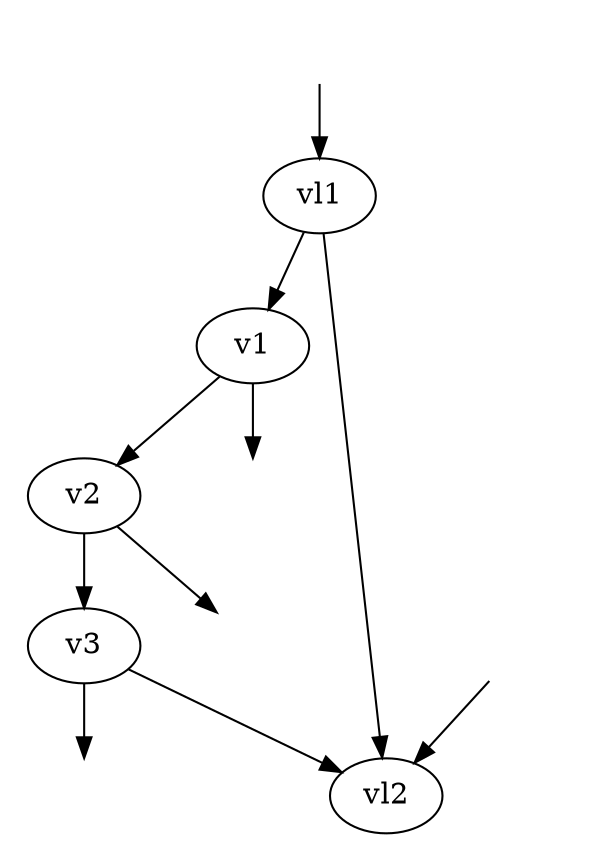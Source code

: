 digraph qqx_aaa_pentagon{
    num = "1";
    overall_factor = "1";
    projector = "vbar(2,spenso::bis(4,hedge(2)))*u(1,spenso::bis(4,hedge(1)))*ϵbar(0,spenso::mink(4,hedge(0)))*ϵbar(3,spenso::mink(4,hedge(3)))*ϵbar(4,spenso::mink(4,hedge(4)))";

	v1 [dod=0 int_id=V_71 num="-1𝑖/3*ee*spenso::g(spenso::dind(spenso::cof(3,hedge(5))),spenso::cof(3,hedge(12)))*spenso::gamma(spenso::bis(4,hedge(5)),spenso::bis(4,hedge(12)),spenso::mink(4,hedge(3)))"];
	v2 [dod=0 int_id=V_71 num="-1𝑖/3*ee*spenso::g(spenso::dind(spenso::cof(3,hedge(7))),spenso::cof(3,hedge(6)))*spenso::gamma(spenso::bis(4,hedge(7)),spenso::bis(4,hedge(6)),spenso::mink(4,hedge(4)))"];
	v3 [dod=0 int_id=V_71 num="-1𝑖/3*ee*spenso::g(spenso::dind(spenso::cof(3,hedge(9))),spenso::cof(3,hedge(8)))*spenso::gamma(spenso::bis(4,hedge(9)),spenso::bis(4,hedge(8)),spenso::mink(4,hedge(0)))"];
	vl1 [dod=0 int_id=V_74 num="1𝑖*G*spenso::gamma(spenso::bis(4,hedge(11)),spenso::bis(4,hedge(1)),spenso::mink(4,hedge(13)))*spenso::t(spenso::coad(8,hedge(13)),spenso::cof(3,hedge(1)),spenso::dind(spenso::cof(3,hedge(11))))"];
	vl2 [dod=0 int_id=V_74 num="1𝑖*G*spenso::gamma(spenso::bis(4,hedge(2)),spenso::bis(4,hedge(10)),spenso::mink(4,hedge(14)))*spenso::t(spenso::coad(8,hedge(14)),spenso::cof(3,hedge(10)),spenso::dind(spenso::cof(3,hedge(2))))"];
	exte0	 [style=invis];
	v3:0	-> exte0	 [id=0 source=2  dod=-2 is_dummy=false lmb_rep="P(1,a___)+P(2,a___)-P(3,a___)-P(4,a___)" name=e0 num="1𝑖" particle="a"];
	exte1	 [style=invis];
	exte1	-> vl1:1	 [id=1 sink=1  dod=-2 is_dummy=false lmb_rep="P(1,a___)" name=e1 num="1𝑖" particle="d"];
	exte2	 [style=invis];
	exte2	-> vl2:2	 [id=2 sink=0  dod=-2 is_dummy=false lmb_rep="P(2,a___)" name=e2 num="1𝑖" particle="d~"];
	exte3	 [style=invis];
	v1:3	-> exte3	 [id=3 source=2  dod=-2 is_dummy=false lmb_rep="P(3,a___)" name=e3 num="1𝑖" particle="a"];
	exte4	 [style=invis];
	v2:4	-> exte4	 [id=4 source=2  dod=-2 is_dummy=false lmb_rep="P(4,a___)" name=e4 num="1𝑖" particle="a"];
	v1:5	-> v2:6	 [id=5 source=0 sink=1  dod=-1 is_dummy=false lmb_rep="P(1,a___)-P(3,a___)-K(0,a___)" name=e5 num="spenso::g(spenso::dind(spenso::cof(3,hedge(6))),spenso::cof(3,hedge(5)))*spenso::gamma(spenso::bis(4,hedge(6)),spenso::bis(4,hedge(5)),spenso::mink(4,edge(5,1)))*Q(5,spenso::mink(4,edge(5,1)))" particle="d"];
	v2:7	-> v3:8	 [id=6 source=0 sink=1  dod=-1 is_dummy=false lmb_rep="P(1,a___)-P(3,a___)-P(4,a___)-K(0,a___)" name=e6 num="spenso::g(spenso::dind(spenso::cof(3,hedge(8))),spenso::cof(3,hedge(7)))*spenso::gamma(spenso::bis(4,hedge(8)),spenso::bis(4,hedge(7)),spenso::mink(4,edge(6,1)))*Q(6,spenso::mink(4,edge(6,1)))" particle="d"];
	vl1:11	-> v1:12	 [id=7 source=0 sink=1  dod=-1 is_dummy=false lmb_rep="P(1,a___)-K(0,a___)" name=e7 num="spenso::g(spenso::dind(spenso::cof(3,hedge(12))),spenso::cof(3,hedge(11)))*spenso::gamma(spenso::bis(4,hedge(12)),spenso::bis(4,hedge(11)),spenso::mink(4,edge(7,1)))*Q(7,spenso::mink(4,edge(7,1)))" particle="d"];
	v3:9	-> vl2:10	 [id=8 source=0 sink=1  dod=-1 is_dummy=false lmb_rep="-P(2,a___)-K(0,a___)" name=e8 num="spenso::g(spenso::dind(spenso::cof(3,hedge(10))),spenso::cof(3,hedge(9)))*spenso::gamma(spenso::bis(4,hedge(10)),spenso::bis(4,hedge(9)),spenso::mink(4,edge(8,1)))*Q(8,spenso::mink(4,edge(8,1)))" particle="d"];
	vl1:13	-> vl2:14	 [id=9 source=2 sink=2  dod=-2 is_dummy=false lmb_id=0 lmb_rep="K(0,a___)" name=e9 num="-spenso::g(spenso::mink(4,hedge(13)),spenso::mink(4,hedge(14)))*spenso::g(spenso::coad(8,hedge(13)),spenso::coad(8,hedge(14)))" particle="g"];
}

digraph qqx_aaa_box_A{
    num = "1";
    overall_factor = "1";
    projector = "vbar(2,spenso::bis(4,hedge(2)))*u(1,spenso::bis(4,hedge(1)))*ϵbar(0,spenso::mink(4,hedge(0)))*ϵbar(3,spenso::mink(4,hedge(3)))*ϵbar(4,spenso::mink(4,hedge(4)))";

	v1 [dod=0 int_id=V_71 num="-1𝑖/3*ee*spenso::g(spenso::dind(spenso::cof(3,hedge(5))),spenso::cof(3,hedge(10)))*spenso::gamma(spenso::bis(4,hedge(5)),spenso::bis(4,hedge(10)),spenso::mink(4,hedge(3)))"];
	v2 [dod=0 int_id=V_71 num="-1𝑖/3*ee*spenso::g(spenso::dind(spenso::cof(3,hedge(7))),spenso::cof(3,hedge(6)))*spenso::gamma(spenso::bis(4,hedge(7)),spenso::bis(4,hedge(6)),spenso::mink(4,hedge(4)))"];
	v3 [dod=0 int_id=V_71 num="-1𝑖/3*ee*spenso::g(spenso::dind(spenso::cof(3,hedge(2))),spenso::cof(3,hedge(14)))*spenso::gamma(spenso::bis(4,hedge(2)),spenso::bis(4,hedge(14)),spenso::mink(4,hedge(0)))"];
	vl1 [dod=0 int_id=V_74 num="1𝑖*G*spenso::gamma(spenso::bis(4,hedge(9)),spenso::bis(4,hedge(1)),spenso::mink(4,hedge(11)))*spenso::t(spenso::coad(8,hedge(11)),spenso::cof(3,hedge(1)),spenso::dind(spenso::cof(3,hedge(9))))"];
	vl2 [dod=0 int_id=V_74 num="1𝑖*G*spenso::gamma(spenso::bis(4,hedge(13)),spenso::bis(4,hedge(8)),spenso::mink(4,hedge(12)))*spenso::t(spenso::coad(8,hedge(12)),spenso::cof(3,hedge(8)),spenso::dind(spenso::cof(3,hedge(13))))"];
	exte0	 [style=invis];
	v3:0	-> exte0	 [id=0 source=2  dod=-2 is_dummy=false lmb_rep="P(1,a___)+P(2,a___)-P(3,a___)-P(4,a___)" name=e0 num="1𝑖" particle="a"];
	exte1	 [style=invis];
	exte1	-> vl1:1	 [id=1 sink=1  dod=-2 is_dummy=false lmb_rep="P(1,a___)" name=e1 num="1𝑖" particle="d"];
	exte2	 [style=invis];
	exte2	-> v3:2	 [id=2 sink=0  dod=-2 is_dummy=false lmb_rep="P(2,a___)" name=e2 num="1𝑖" particle="d~"];
	exte3	 [style=invis];
	v1:3	-> exte3	 [id=3 source=2  dod=-2 is_dummy=false lmb_rep="P(3,a___)" name=e3 num="1𝑖" particle="a"];
	exte4	 [style=invis];
	v2:4	-> exte4	 [id=4 source=2  dod=-2 is_dummy=false lmb_rep="P(4,a___)" name=e4 num="1𝑖" particle="a"];
	v1:5	-> v2:6	 [id=5 source=0 sink=1  dod=-1 is_dummy=false lmb_rep="P(1,a___)-P(3,a___)-K(0,a___)" name=e5 num="spenso::g(spenso::dind(spenso::cof(3,hedge(6))),spenso::cof(3,hedge(5)))*spenso::gamma(spenso::bis(4,hedge(6)),spenso::bis(4,hedge(5)),spenso::mink(4,edge(5,1)))*Q(5,spenso::mink(4,edge(5,1)))" particle="d"];
	v2:7	-> vl2:8	 [id=6 source=0 sink=1  dod=-1 is_dummy=false lmb_rep="P(1,a___)-P(3,a___)-P(4,a___)-K(0,a___)" name=e6 num="spenso::g(spenso::dind(spenso::cof(3,hedge(8))),spenso::cof(3,hedge(7)))*spenso::gamma(spenso::bis(4,hedge(8)),spenso::bis(4,hedge(7)),spenso::mink(4,edge(6,1)))*Q(6,spenso::mink(4,edge(6,1)))" particle="d"];
	vl1:9	-> v1:10	 [id=7 source=0 sink=1  dod=-1 is_dummy=false lmb_rep="P(1,a___)-K(0,a___)" name=e7 num="spenso::g(spenso::dind(spenso::cof(3,hedge(10))),spenso::cof(3,hedge(9)))*spenso::gamma(spenso::bis(4,hedge(10)),spenso::bis(4,hedge(9)),spenso::mink(4,edge(7,1)))*Q(7,spenso::mink(4,edge(7,1)))" particle="d"];
	vl2:13	-> v3:14	 [id=8 source=0 sink=1  dod=-1 is_dummy=false lmb_rep="P(1,a___)-P(3,a___)-P(4,a___)" name=e8 num="spenso::g(spenso::dind(spenso::cof(3,hedge(14))),spenso::cof(3,hedge(13)))*spenso::gamma(spenso::bis(4,hedge(14)),spenso::bis(4,hedge(13)),spenso::mink(4,edge(8,1)))*Q(8,spenso::mink(4,edge(8,1)))" particle="d"];
	vl1:11	-> vl2:12	 [id=9 source=2 sink=2  dod=-2 is_dummy=false lmb_id=0 lmb_rep="K(0,a___)" name=e9 num="-spenso::g(spenso::mink(4,hedge(11)),spenso::mink(4,hedge(12)))*spenso::g(spenso::coad(8,hedge(11)),spenso::coad(8,hedge(12)))" particle="g"];
}

digraph qqx_aaa_box_B{
    num = "1";
    overall_factor = "1";
    projector = "vbar(2,spenso::bis(4,hedge(2)))*u(1,spenso::bis(4,hedge(1)))*ϵbar(0,spenso::mink(4,hedge(0)))*ϵbar(3,spenso::mink(4,hedge(3)))*ϵbar(4,spenso::mink(4,hedge(4)))";

	v1 [dod=0 int_id=V_71 num="-1𝑖/3*ee*spenso::g(spenso::dind(spenso::cof(3,hedge(5))),spenso::cof(3,hedge(1)))*spenso::gamma(spenso::bis(4,hedge(5)),spenso::bis(4,hedge(1)),spenso::mink(4,hedge(3)))"];
	v2 [dod=0 int_id=V_71 num="-1𝑖/3*ee*spenso::g(spenso::dind(spenso::cof(3,hedge(7))),spenso::cof(3,hedge(12)))*spenso::gamma(spenso::bis(4,hedge(7)),spenso::bis(4,hedge(12)),spenso::mink(4,hedge(4)))"];
	v3 [dod=0 int_id=V_71 num="-1𝑖/3*ee*spenso::g(spenso::dind(spenso::cof(3,hedge(9))),spenso::cof(3,hedge(8)))*spenso::gamma(spenso::bis(4,hedge(9)),spenso::bis(4,hedge(8)),spenso::mink(4,hedge(0)))"];
	vl1 [dod=0 int_id=V_74 num="1𝑖*G*spenso::gamma(spenso::bis(4,hedge(11)),spenso::bis(4,hedge(6)),spenso::mink(4,hedge(13)))*spenso::t(spenso::coad(8,hedge(13)),spenso::cof(3,hedge(6)),spenso::dind(spenso::cof(3,hedge(11))))"];
	vl2 [dod=0 int_id=V_74 num="1𝑖*G*spenso::gamma(spenso::bis(4,hedge(2)),spenso::bis(4,hedge(10)),spenso::mink(4,hedge(14)))*spenso::t(spenso::coad(8,hedge(14)),spenso::cof(3,hedge(10)),spenso::dind(spenso::cof(3,hedge(2))))"];
	exte0	 [style=invis];
	v3:0	-> exte0	 [id=0 source=2  dod=-2 is_dummy=false lmb_rep="P(1,a___)+P(2,a___)-P(3,a___)-P(4,a___)" name=e0 num="1𝑖" particle="a"];
	exte1	 [style=invis];
	exte1	-> v1:1	 [id=1 sink=1  dod=-2 is_dummy=false lmb_rep="P(1,a___)" name=e1 num="1𝑖" particle="d"];
	exte2	 [style=invis];
	exte2	-> vl2:2	 [id=2 sink=0  dod=-2 is_dummy=false lmb_rep="P(2,a___)" name=e2 num="1𝑖" particle="d~"];
	exte3	 [style=invis];
	v1:3	-> exte3	 [id=3 source=2  dod=-2 is_dummy=false lmb_rep="P(3,a___)" name=e3 num="1𝑖" particle="a"];
	exte4	 [style=invis];
	v2:4	-> exte4	 [id=4 source=2  dod=-2 is_dummy=false lmb_rep="P(4,a___)" name=e4 num="1𝑖" particle="a"];
	v1:5	-> vl1:6	 [id=5 source=0 sink=1  dod=-1 is_dummy=false lmb_rep="P(1,a___)-P(3,a___)" name=e5 num="spenso::g(spenso::dind(spenso::cof(3,hedge(6))),spenso::cof(3,hedge(5)))*spenso::gamma(spenso::bis(4,hedge(6)),spenso::bis(4,hedge(5)),spenso::mink(4,edge(5,1)))*Q(5,spenso::mink(4,edge(5,1)))" particle="d"];
	v2:7	-> v3:8	 [id=6 source=0 sink=1  dod=-1 is_dummy=false lmb_rep="P(1,a___)-P(3,a___)-P(4,a___)-K(0,a___)" name=e6 num="spenso::g(spenso::dind(spenso::cof(3,hedge(8))),spenso::cof(3,hedge(7)))*spenso::gamma(spenso::bis(4,hedge(8)),spenso::bis(4,hedge(7)),spenso::mink(4,edge(6,1)))*Q(6,spenso::mink(4,edge(6,1)))" particle="d"];
	vl1:11	-> v2:12	 [id=7 source=0 sink=1  dod=-1 is_dummy=false lmb_rep="P(1,a___)-P(3,a___)-K(0,a___)" name=e7 num="spenso::g(spenso::dind(spenso::cof(3,hedge(12))),spenso::cof(3,hedge(11)))*spenso::gamma(spenso::bis(4,hedge(12)),spenso::bis(4,hedge(11)),spenso::mink(4,edge(7,1)))*Q(7,spenso::mink(4,edge(7,1)))" particle="d"];
	v3:9	-> vl2:10	 [id=8 source=0 sink=1  dod=-1 is_dummy=false lmb_rep="-P(2,a___)-K(0,a___)" name=e8 num="spenso::g(spenso::dind(spenso::cof(3,hedge(10))),spenso::cof(3,hedge(9)))*spenso::gamma(spenso::bis(4,hedge(10)),spenso::bis(4,hedge(9)),spenso::mink(4,edge(8,1)))*Q(8,spenso::mink(4,edge(8,1)))" particle="d"];
	vl1:13	-> vl2:14	 [id=9 source=2 sink=2  dod=-2 is_dummy=false lmb_id=0 lmb_rep="K(0,a___)" name=e9 num="-spenso::g(spenso::mink(4,hedge(13)),spenso::mink(4,hedge(14)))*spenso::g(spenso::coad(8,hedge(13)),spenso::coad(8,hedge(14)))" particle="g"];
}

digraph qqx_aaa_tri_A{
    num = "1";
    overall_factor = "1";
    projector = "vbar(2,spenso::bis(4,hedge(2)))*u(1,spenso::bis(4,hedge(1)))*ϵbar(0,spenso::mink(4,hedge(0)))*ϵbar(3,spenso::mink(4,hedge(3)))*ϵbar(4,spenso::mink(4,hedge(4)))";

	v1 [dod=0 int_id=V_71 num="-1𝑖/3*ee*spenso::g(spenso::dind(spenso::cof(3,hedge(5))),spenso::cof(3,hedge(10)))*spenso::gamma(spenso::bis(4,hedge(5)),spenso::bis(4,hedge(10)),spenso::mink(4,hedge(3)))"];
	v2 [dod=0 int_id=V_71 num="-1𝑖/3*ee*spenso::g(spenso::dind(spenso::cof(3,hedge(7))),spenso::cof(3,hedge(14)))*spenso::gamma(spenso::bis(4,hedge(7)),spenso::bis(4,hedge(14)),spenso::mink(4,hedge(4)))"];
	v3 [dod=0 int_id=V_71 num="-1𝑖/3*ee*spenso::g(spenso::dind(spenso::cof(3,hedge(2))),spenso::cof(3,hedge(8)))*spenso::gamma(spenso::bis(4,hedge(2)),spenso::bis(4,hedge(8)),spenso::mink(4,hedge(0)))"];
	vl1 [dod=0 int_id=V_74 num="1𝑖*G*spenso::gamma(spenso::bis(4,hedge(9)),spenso::bis(4,hedge(1)),spenso::mink(4,hedge(11)))*spenso::t(spenso::coad(8,hedge(11)),spenso::cof(3,hedge(1)),spenso::dind(spenso::cof(3,hedge(9))))"];
	vl2 [dod=0 int_id=V_74 num="1𝑖*G*spenso::gamma(spenso::bis(4,hedge(13)),spenso::bis(4,hedge(6)),spenso::mink(4,hedge(12)))*spenso::t(spenso::coad(8,hedge(12)),spenso::cof(3,hedge(6)),spenso::dind(spenso::cof(3,hedge(13))))"];
	exte0	 [style=invis];
	v3:0	-> exte0	 [id=0 source=2  dod=-2 is_dummy=false lmb_rep="P(1,a___)+P(2,a___)-P(3,a___)-P(4,a___)" name=e0 num="1𝑖" particle="a"];
	exte1	 [style=invis];
	exte1	-> vl1:1	 [id=1 sink=1  dod=-2 is_dummy=false lmb_rep="P(1,a___)" name=e1 num="1𝑖" particle="d"];
	exte2	 [style=invis];
	exte2	-> v3:2	 [id=2 sink=0  dod=-2 is_dummy=false lmb_rep="P(2,a___)" name=e2 num="1𝑖" particle="d~"];
	exte3	 [style=invis];
	v1:3	-> exte3	 [id=3 source=2  dod=-2 is_dummy=false lmb_rep="P(3,a___)" name=e3 num="1𝑖" particle="a"];
	exte4	 [style=invis];
	v2:4	-> exte4	 [id=4 source=2  dod=-2 is_dummy=false lmb_rep="P(4,a___)" name=e4 num="1𝑖" particle="a"];
	vl1:9	-> v1:10	 [id=5 source=0 sink=1  dod=-1 is_dummy=false lmb_rep="P(1,a___)-K(0,a___)" name=e5 num="spenso::g(spenso::dind(spenso::cof(3,hedge(10))),spenso::cof(3,hedge(9)))*spenso::gamma(spenso::bis(4,hedge(10)),spenso::bis(4,hedge(9)),spenso::mink(4,edge(5,1)))*Q(5,spenso::mink(4,edge(5,1)))" particle="d"];
	v1:5	-> vl2:6	 [id=6 source=0 sink=1  dod=-1 is_dummy=false lmb_rep="P(1,a___)-P(3,a___)-K(0,a___)" name=e6 num="spenso::g(spenso::dind(spenso::cof(3,hedge(6))),spenso::cof(3,hedge(5)))*spenso::gamma(spenso::bis(4,hedge(6)),spenso::bis(4,hedge(5)),spenso::mink(4,edge(6,1)))*Q(6,spenso::mink(4,edge(6,1)))" particle="d"];
	vl2:13	-> v2:14	 [id=7 source=0 sink=1  dod=-1 is_dummy=false lmb_rep="P(1,a___)-P(3,a___)" name=e7 num="spenso::g(spenso::dind(spenso::cof(3,hedge(14))),spenso::cof(3,hedge(13)))*spenso::gamma(spenso::bis(4,hedge(14)),spenso::bis(4,hedge(13)),spenso::mink(4,edge(7,1)))*Q(7,spenso::mink(4,edge(7,1)))" particle="d"];
	v2:7	-> v3:8	 [id=8 source=0 sink=1  dod=-1 is_dummy=false lmb_rep="P(1,a___)-P(3,a___)-P(4,a___)" name=e8 num="spenso::g(spenso::dind(spenso::cof(3,hedge(8))),spenso::cof(3,hedge(7)))*spenso::gamma(spenso::bis(4,hedge(8)),spenso::bis(4,hedge(7)),spenso::mink(4,edge(8,1)))*Q(8,spenso::mink(4,edge(8,1)))" particle="d"];
	vl1:11	-> vl2:12	 [id=9 source=2 sink=2  dod=-2 is_dummy=false lmb_id=0 lmb_rep="K(0,a___)" name=e9 num="-spenso::g(spenso::mink(4,hedge(11)),spenso::mink(4,hedge(12)))*spenso::g(spenso::coad(8,hedge(11)),spenso::coad(8,hedge(12)))" particle="g"];
}

digraph qqx_aaa_tri_B{
    num = "1";
    overall_factor = "1";
    projector = "vbar(2,spenso::bis(4,hedge(2)))*u(1,spenso::bis(4,hedge(1)))*ϵbar(0,spenso::mink(4,hedge(0)))*ϵbar(3,spenso::mink(4,hedge(3)))*ϵbar(4,spenso::mink(4,hedge(4)))";

	v1 [dod=0 int_id=V_71 num="-1𝑖/3*ee*spenso::g(spenso::dind(spenso::cof(3,hedge(5))),spenso::cof(3,hedge(1)))*spenso::gamma(spenso::bis(4,hedge(5)),spenso::bis(4,hedge(1)),spenso::mink(4,hedge(3)))"];
	v2 [dod=0 int_id=V_71 num="-1𝑖/3*ee*spenso::g(spenso::dind(spenso::cof(3,hedge(7))),spenso::cof(3,hedge(10)))*spenso::gamma(spenso::bis(4,hedge(7)),spenso::bis(4,hedge(10)),spenso::mink(4,hedge(4)))"];
	v3 [dod=0 int_id=V_71 num="-1𝑖/3*ee*spenso::g(spenso::dind(spenso::cof(3,hedge(2))),spenso::cof(3,hedge(14)))*spenso::gamma(spenso::bis(4,hedge(2)),spenso::bis(4,hedge(14)),spenso::mink(4,hedge(0)))"];
	vl1 [dod=0 int_id=V_74 num="1𝑖*G*spenso::gamma(spenso::bis(4,hedge(9)),spenso::bis(4,hedge(6)),spenso::mink(4,hedge(11)))*spenso::t(spenso::coad(8,hedge(11)),spenso::cof(3,hedge(6)),spenso::dind(spenso::cof(3,hedge(9))))"];
	vl2 [dod=0 int_id=V_74 num="1𝑖*G*spenso::gamma(spenso::bis(4,hedge(13)),spenso::bis(4,hedge(8)),spenso::mink(4,hedge(12)))*spenso::t(spenso::coad(8,hedge(12)),spenso::cof(3,hedge(8)),spenso::dind(spenso::cof(3,hedge(13))))"];
	exte0	 [style=invis];
	v3:0	-> exte0	 [id=0 source=2  dod=-2 is_dummy=false lmb_rep="P(1,a___)+P(2,a___)-P(3,a___)-P(4,a___)" name=e0 num="1𝑖" particle="a"];
	exte1	 [style=invis];
	exte1	-> v1:1	 [id=1 sink=1  dod=-2 is_dummy=false lmb_rep="P(1,a___)" name=e1 num="1𝑖" particle="d"];
	exte2	 [style=invis];
	exte2	-> v3:2	 [id=2 sink=0  dod=-2 is_dummy=false lmb_rep="P(2,a___)" name=e2 num="1𝑖" particle="d~"];
	exte3	 [style=invis];
	v1:3	-> exte3	 [id=3 source=2  dod=-2 is_dummy=false lmb_rep="P(3,a___)" name=e3 num="1𝑖" particle="a"];
	exte4	 [style=invis];
	v2:4	-> exte4	 [id=4 source=2  dod=-2 is_dummy=false lmb_rep="P(4,a___)" name=e4 num="1𝑖" particle="a"];
	v1:5	-> vl1:6	 [id=5 source=0 sink=1  dod=-1 is_dummy=false lmb_rep="P(1,a___)-P(3,a___)" name=e5 num="spenso::g(spenso::dind(spenso::cof(3,hedge(6))),spenso::cof(3,hedge(5)))*spenso::gamma(spenso::bis(4,hedge(6)),spenso::bis(4,hedge(5)),spenso::mink(4,edge(5,1)))*Q(5,spenso::mink(4,edge(5,1)))" particle="d"];
	vl1:9	-> v2:10	 [id=6 source=0 sink=1  dod=-1 is_dummy=false lmb_rep="P(1,a___)-P(3,a___)-K(0,a___)" name=e6 num="spenso::g(spenso::dind(spenso::cof(3,hedge(10))),spenso::cof(3,hedge(9)))*spenso::gamma(spenso::bis(4,hedge(10)),spenso::bis(4,hedge(9)),spenso::mink(4,edge(6,1)))*Q(6,spenso::mink(4,edge(6,1)))" particle="d"];
	v2:7	-> vl2:8	 [id=7 source=0 sink=1  dod=-1 is_dummy=false lmb_rep="P(1,a___)-P(3,a___)-P(4,a___)-K(0,a___)" name=e7 num="spenso::g(spenso::dind(spenso::cof(3,hedge(8))),spenso::cof(3,hedge(7)))*spenso::gamma(spenso::bis(4,hedge(8)),spenso::bis(4,hedge(7)),spenso::mink(4,edge(7,1)))*Q(7,spenso::mink(4,edge(7,1)))" particle="d"];
	vl2:13	-> v3:14	 [id=8 source=0 sink=1  dod=-1 is_dummy=false lmb_rep="P(1,a___)-P(3,a___)-P(4,a___)" name=e8 num="spenso::g(spenso::dind(spenso::cof(3,hedge(14))),spenso::cof(3,hedge(13)))*spenso::gamma(spenso::bis(4,hedge(14)),spenso::bis(4,hedge(13)),spenso::mink(4,edge(8,1)))*Q(8,spenso::mink(4,edge(8,1)))" particle="d"];
	vl1:11	-> vl2:12	 [id=9 source=2 sink=2  dod=-2 is_dummy=false lmb_id=0 lmb_rep="K(0,a___)" name=e9 num="-spenso::g(spenso::mink(4,hedge(11)),spenso::mink(4,hedge(12)))*spenso::g(spenso::coad(8,hedge(11)),spenso::coad(8,hedge(12)))" particle="g"];
}

digraph qqx_aaa_tri_C{
    num = "1";
    overall_factor = "1";
    projector = "vbar(2,spenso::bis(4,hedge(2)))*u(1,spenso::bis(4,hedge(1)))*ϵbar(0,spenso::mink(4,hedge(0)))*ϵbar(3,spenso::mink(4,hedge(3)))*ϵbar(4,spenso::mink(4,hedge(4)))";

	v1 [dod=0 int_id=V_71 num="-1𝑖/3*ee*spenso::g(spenso::dind(spenso::cof(3,hedge(5))),spenso::cof(3,hedge(1)))*spenso::gamma(spenso::bis(4,hedge(5)),spenso::bis(4,hedge(1)),spenso::mink(4,hedge(3)))"];
	v2 [dod=0 int_id=V_71 num="-1𝑖/3*ee*spenso::g(spenso::dind(spenso::cof(3,hedge(7))),spenso::cof(3,hedge(6)))*spenso::gamma(spenso::bis(4,hedge(7)),spenso::bis(4,hedge(6)),spenso::mink(4,hedge(4)))"];
	v3 [dod=0 int_id=V_71 num="-1𝑖/3*ee*spenso::g(spenso::dind(spenso::cof(3,hedge(9))),spenso::cof(3,hedge(12)))*spenso::gamma(spenso::bis(4,hedge(9)),spenso::bis(4,hedge(12)),spenso::mink(4,hedge(0)))"];
	vl1 [dod=0 int_id=V_74 num="1𝑖*G*spenso::gamma(spenso::bis(4,hedge(11)),spenso::bis(4,hedge(8)),spenso::mink(4,hedge(13)))*spenso::t(spenso::coad(8,hedge(13)),spenso::cof(3,hedge(8)),spenso::dind(spenso::cof(3,hedge(11))))"];
	vl2 [dod=0 int_id=V_74 num="1𝑖*G*spenso::gamma(spenso::bis(4,hedge(2)),spenso::bis(4,hedge(10)),spenso::mink(4,hedge(14)))*spenso::t(spenso::coad(8,hedge(14)),spenso::cof(3,hedge(10)),spenso::dind(spenso::cof(3,hedge(2))))"];
	exte0	 [style=invis];
	v3:0	-> exte0	 [id=0 source=2  dod=-2 is_dummy=false lmb_rep="P(1,a___)+P(2,a___)-P(3,a___)-P(4,a___)" name=e0 num="1𝑖" particle="a"];
	exte1	 [style=invis];
	exte1	-> v1:1	 [id=1 sink=1  dod=-2 is_dummy=false lmb_rep="P(1,a___)" name=e1 num="1𝑖" particle="d"];
	exte2	 [style=invis];
	exte2	-> vl2:2	 [id=2 sink=0  dod=-2 is_dummy=false lmb_rep="P(2,a___)" name=e2 num="1𝑖" particle="d~"];
	exte3	 [style=invis];
	v1:3	-> exte3	 [id=3 source=2  dod=-2 is_dummy=false lmb_rep="P(3,a___)" name=e3 num="1𝑖" particle="a"];
	exte4	 [style=invis];
	v2:4	-> exte4	 [id=4 source=2  dod=-2 is_dummy=false lmb_rep="P(4,a___)" name=e4 num="1𝑖" particle="a"];
	v1:5	-> v2:6	 [id=5 source=0 sink=1  dod=-1 is_dummy=false lmb_rep="P(1,a___)-P(3,a___)" name=e5 num="spenso::g(spenso::dind(spenso::cof(3,hedge(6))),spenso::cof(3,hedge(5)))*spenso::gamma(spenso::bis(4,hedge(6)),spenso::bis(4,hedge(5)),spenso::mink(4,edge(5,1)))*Q(5,spenso::mink(4,edge(5,1)))" particle="d"];
	v2:7	-> vl1:8	 [id=6 source=0 sink=1  dod=-1 is_dummy=false lmb_rep="P(1,a___)-P(3,a___)-P(4,a___)" name=e6 num="spenso::g(spenso::dind(spenso::cof(3,hedge(8))),spenso::cof(3,hedge(7)))*spenso::gamma(spenso::bis(4,hedge(8)),spenso::bis(4,hedge(7)),spenso::mink(4,edge(6,1)))*Q(6,spenso::mink(4,edge(6,1)))" particle="d"];
	vl1:11	-> v3:12	 [id=7 source=0 sink=1  dod=-1 is_dummy=false lmb_rep="P(1,a___)-P(3,a___)-P(4,a___)-K(0,a___)" name=e7 num="spenso::g(spenso::dind(spenso::cof(3,hedge(12))),spenso::cof(3,hedge(11)))*spenso::gamma(spenso::bis(4,hedge(12)),spenso::bis(4,hedge(11)),spenso::mink(4,edge(7,1)))*Q(7,spenso::mink(4,edge(7,1)))" particle="d"];
	v3:9	-> vl2:10	 [id=8 source=0 sink=1  dod=-1 is_dummy=false lmb_rep="-P(2,a___)-K(0,a___)" name=e8 num="spenso::g(spenso::dind(spenso::cof(3,hedge(10))),spenso::cof(3,hedge(9)))*spenso::gamma(spenso::bis(4,hedge(10)),spenso::bis(4,hedge(9)),spenso::mink(4,edge(8,1)))*Q(8,spenso::mink(4,edge(8,1)))" particle="d"];
	vl1:13	-> vl2:14	 [id=9 source=2 sink=2  dod=-2 is_dummy=false lmb_id=0 lmb_rep="K(0,a___)" name=e9 num="-spenso::g(spenso::mink(4,hedge(13)),spenso::mink(4,hedge(14)))*spenso::g(spenso::coad(8,hedge(13)),spenso::coad(8,hedge(14)))" particle="g"];
}

digraph qqx_aaa_bub_A{
    num = "1";
    overall_factor = "1";
    projector = "vbar(2,spenso::bis(4,hedge(2)))*u(1,spenso::bis(4,hedge(1)))*ϵbar(0,spenso::mink(4,hedge(0)))*ϵbar(3,spenso::mink(4,hedge(3)))*ϵbar(4,spenso::mink(4,hedge(4)))";

	v1 [dod=0 int_id=V_71 num="-1𝑖/3*ee*spenso::g(spenso::dind(spenso::cof(3,hedge(5))),spenso::cof(3,hedge(1)))*spenso::gamma(spenso::bis(4,hedge(5)),spenso::bis(4,hedge(1)),spenso::mink(4,hedge(3)))"];
	v2 [dod=0 int_id=V_71 num="-1𝑖/3*ee*spenso::g(spenso::dind(spenso::cof(3,hedge(7))),spenso::cof(3,hedge(14)))*spenso::gamma(spenso::bis(4,hedge(7)),spenso::bis(4,hedge(14)),spenso::mink(4,hedge(4)))"];
	v3 [dod=0 int_id=V_71 num="-1𝑖/3*ee*spenso::g(spenso::dind(spenso::cof(3,hedge(2))),spenso::cof(3,hedge(8)))*spenso::gamma(spenso::bis(4,hedge(2)),spenso::bis(4,hedge(8)),spenso::mink(4,hedge(0)))"];
	vl1 [dod=0 int_id=V_74 num="1𝑖*G*spenso::gamma(spenso::bis(4,hedge(9)),spenso::bis(4,hedge(6)),spenso::mink(4,hedge(11)))*spenso::t(spenso::coad(8,hedge(11)),spenso::cof(3,hedge(6)),spenso::dind(spenso::cof(3,hedge(9))))"];
	vl2 [dod=0 int_id=V_74 num="1𝑖*G*spenso::gamma(spenso::bis(4,hedge(13)),spenso::bis(4,hedge(10)),spenso::mink(4,hedge(12)))*spenso::t(spenso::coad(8,hedge(12)),spenso::cof(3,hedge(10)),spenso::dind(spenso::cof(3,hedge(13))))"];
	exte0	 [style=invis];
	v3:0	-> exte0	 [id=0 source=2  dod=-2 is_dummy=false lmb_rep="P(1,a___)+P(2,a___)-P(3,a___)-P(4,a___)" name=e0 num="1𝑖" particle="a"];
	exte1	 [style=invis];
	exte1	-> v1:1	 [id=1 sink=1  dod=-2 is_dummy=false lmb_rep="P(1,a___)" name=e1 num="1𝑖" particle="d"];
	exte2	 [style=invis];
	exte2	-> v3:2	 [id=2 sink=0  dod=-2 is_dummy=false lmb_rep="P(2,a___)" name=e2 num="1𝑖" particle="d~"];
	exte3	 [style=invis];
	v1:3	-> exte3	 [id=3 source=2  dod=-2 is_dummy=false lmb_rep="P(3,a___)" name=e3 num="1𝑖" particle="a"];
	exte4	 [style=invis];
	v2:4	-> exte4	 [id=4 source=2  dod=-2 is_dummy=false lmb_rep="P(4,a___)" name=e4 num="1𝑖" particle="a"];
	v1:5	-> vl1:6	 [id=5 source=0 sink=1  dod=-1 is_dummy=false lmb_rep="P(1,a___)-P(3,a___)" name=e5 num="spenso::g(spenso::dind(spenso::cof(3,hedge(6))),spenso::cof(3,hedge(5)))*spenso::gamma(spenso::bis(4,hedge(6)),spenso::bis(4,hedge(5)),spenso::mink(4,edge(5,1)))*Q(5,spenso::mink(4,edge(5,1)))" particle="d"];
	vl1:9	-> vl2:10	 [id=6 source=0 sink=1  dod=-1 is_dummy=false lmb_rep="P(1,a___)-P(3,a___)-K(0,a___)" name=e6 num="spenso::g(spenso::dind(spenso::cof(3,hedge(10))),spenso::cof(3,hedge(9)))*spenso::gamma(spenso::bis(4,hedge(10)),spenso::bis(4,hedge(9)),spenso::mink(4,edge(6,1)))*Q(6,spenso::mink(4,edge(6,1)))" particle="d"];
	vl2:13	-> v2:14	 [id=7 source=0 sink=1  dod=-1 is_dummy=false lmb_rep="P(1,a___)-P(3,a___)" name=e7 num="spenso::g(spenso::dind(spenso::cof(3,hedge(14))),spenso::cof(3,hedge(13)))*spenso::gamma(spenso::bis(4,hedge(14)),spenso::bis(4,hedge(13)),spenso::mink(4,edge(7,1)))*Q(7,spenso::mink(4,edge(7,1)))" particle="d"];
	v2:7	-> v3:8	 [id=8 source=0 sink=1  dod=-1 is_dummy=false lmb_rep="P(1,a___)-P(3,a___)-P(4,a___)" name=e8 num="spenso::g(spenso::dind(spenso::cof(3,hedge(8))),spenso::cof(3,hedge(7)))*spenso::gamma(spenso::bis(4,hedge(8)),spenso::bis(4,hedge(7)),spenso::mink(4,edge(8,1)))*Q(8,spenso::mink(4,edge(8,1)))" particle="d"];
	vl1:11	-> vl2:12	 [id=9 source=2 sink=2  dod=-2 is_dummy=false lmb_id=0 lmb_rep="K(0,a___)" name=e9 num="-spenso::g(spenso::mink(4,hedge(11)),spenso::mink(4,hedge(12)))*spenso::g(spenso::coad(8,hedge(11)),spenso::coad(8,hedge(12)))" particle="g"];
}

digraph qqx_aaa_bub_B{
    num = "1";
    overall_factor = "1";
    projector = "vbar(2,spenso::bis(4,hedge(2)))*u(1,spenso::bis(4,hedge(1)))*ϵbar(0,spenso::mink(4,hedge(0)))*ϵbar(3,spenso::mink(4,hedge(3)))*ϵbar(4,spenso::mink(4,hedge(4)))";

	v1 [dod=0 int_id=V_71 num="-1𝑖/3*ee*spenso::g(spenso::dind(spenso::cof(3,hedge(5))),spenso::cof(3,hedge(1)))*spenso::gamma(spenso::bis(4,hedge(5)),spenso::bis(4,hedge(1)),spenso::mink(4,hedge(3)))"];
	v2 [dod=0 int_id=V_71 num="-1𝑖/3*ee*spenso::g(spenso::dind(spenso::cof(3,hedge(7))),spenso::cof(3,hedge(6)))*spenso::gamma(spenso::bis(4,hedge(7)),spenso::bis(4,hedge(6)),spenso::mink(4,hedge(4)))"];
	v3 [dod=0 int_id=V_71 num="-1𝑖/3*ee*spenso::g(spenso::dind(spenso::cof(3,hedge(2))),spenso::cof(3,hedge(14)))*spenso::gamma(spenso::bis(4,hedge(2)),spenso::bis(4,hedge(14)),spenso::mink(4,hedge(0)))"];
	vl1 [dod=0 int_id=V_74 num="1𝑖*G*spenso::gamma(spenso::bis(4,hedge(9)),spenso::bis(4,hedge(8)),spenso::mink(4,hedge(11)))*spenso::t(spenso::coad(8,hedge(11)),spenso::cof(3,hedge(8)),spenso::dind(spenso::cof(3,hedge(9))))"];
	vl2 [dod=0 int_id=V_74 num="1𝑖*G*spenso::gamma(spenso::bis(4,hedge(13)),spenso::bis(4,hedge(10)),spenso::mink(4,hedge(12)))*spenso::t(spenso::coad(8,hedge(12)),spenso::cof(3,hedge(10)),spenso::dind(spenso::cof(3,hedge(13))))"];
	exte0	 [style=invis];
	v3:0	-> exte0	 [id=0 source=2  dod=-2 is_dummy=false lmb_rep="P(1,a___)+P(2,a___)-P(3,a___)-P(4,a___)" name=e0 num="1𝑖" particle="a"];
	exte1	 [style=invis];
	exte1	-> v1:1	 [id=1 sink=1  dod=-2 is_dummy=false lmb_rep="P(1,a___)" name=e1 num="1𝑖" particle="d"];
	exte2	 [style=invis];
	exte2	-> v3:2	 [id=2 sink=0  dod=-2 is_dummy=false lmb_rep="P(2,a___)" name=e2 num="1𝑖" particle="d~"];
	exte3	 [style=invis];
	v1:3	-> exte3	 [id=3 source=2  dod=-2 is_dummy=false lmb_rep="P(3,a___)" name=e3 num="1𝑖" particle="a"];
	exte4	 [style=invis];
	v2:4	-> exte4	 [id=4 source=2  dod=-2 is_dummy=false lmb_rep="P(4,a___)" name=e4 num="1𝑖" particle="a"];
	v1:5	-> v2:6	 [id=5 source=0 sink=1  dod=-1 is_dummy=false lmb_rep="P(1,a___)-P(3,a___)" name=e5 num="spenso::g(spenso::dind(spenso::cof(3,hedge(6))),spenso::cof(3,hedge(5)))*spenso::gamma(spenso::bis(4,hedge(6)),spenso::bis(4,hedge(5)),spenso::mink(4,edge(5,1)))*Q(5,spenso::mink(4,edge(5,1)))" particle="d"];
	v2:7	-> vl1:8	 [id=6 source=0 sink=1  dod=-1 is_dummy=false lmb_rep="P(1,a___)-P(3,a___)-P(4,a___)" name=e6 num="spenso::g(spenso::dind(spenso::cof(3,hedge(8))),spenso::cof(3,hedge(7)))*spenso::gamma(spenso::bis(4,hedge(8)),spenso::bis(4,hedge(7)),spenso::mink(4,edge(6,1)))*Q(6,spenso::mink(4,edge(6,1)))" particle="d"];
	vl1:9	-> vl2:10	 [id=7 source=0 sink=1  dod=-1 is_dummy=false lmb_rep="P(1,a___)-P(3,a___)-P(4,a___)-K(0,a___)" name=e7 num="spenso::g(spenso::dind(spenso::cof(3,hedge(10))),spenso::cof(3,hedge(9)))*spenso::gamma(spenso::bis(4,hedge(10)),spenso::bis(4,hedge(9)),spenso::mink(4,edge(7,1)))*Q(7,spenso::mink(4,edge(7,1)))" particle="d"];
	vl2:13	-> v3:14	 [id=8 source=0 sink=1  dod=-1 is_dummy=false lmb_rep="P(1,a___)-P(3,a___)-P(4,a___)" name=e8 num="spenso::g(spenso::dind(spenso::cof(3,hedge(14))),spenso::cof(3,hedge(13)))*spenso::gamma(spenso::bis(4,hedge(14)),spenso::bis(4,hedge(13)),spenso::mink(4,edge(8,1)))*Q(8,spenso::mink(4,edge(8,1)))" particle="d"];
	vl1:11	-> vl2:12	 [id=9 source=2 sink=2  dod=-2 is_dummy=false lmb_id=0 lmb_rep="K(0,a___)" name=e9 num="-spenso::g(spenso::mink(4,hedge(11)),spenso::mink(4,hedge(12)))*spenso::g(spenso::coad(8,hedge(11)),spenso::coad(8,hedge(12)))" particle="g"];
}

